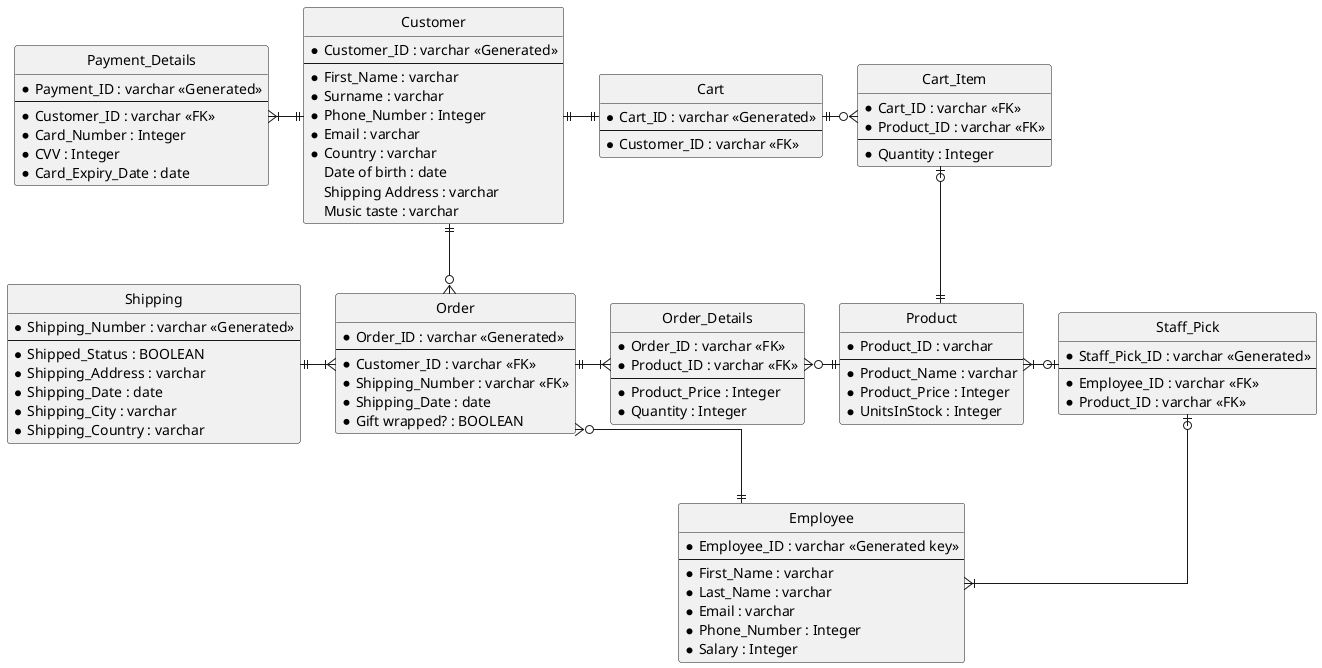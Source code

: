 @startuml HV Lo-Fi

skinparam Style StrictUML
skinparam LineType ortho
skinparam monochrome true

class Customer {
    * Customer_ID : varchar <<Generated>>
--
    * First_Name : varchar
    * Surname : varchar
    * Phone_Number : Integer
    * Email : varchar
    * Country : varchar
    Date of birth : date
    Shipping Address : varchar
    Music taste : varchar
}

class Product {
    * Product_ID : varchar
--
    * Product_Name : varchar
    * Product_Price : Integer
    * UnitsInStock : Integer
}

class Order {
    * Order_ID : varchar <<Generated>>
--
    * Customer_ID : varchar <<FK>>
    * Shipping_Number : varchar <<FK>>
    * Shipping_Date : date
    * Gift wrapped? : BOOLEAN
}

class Shipping {
    * Shipping_Number : varchar <<Generated>>
--
    * Shipped_Status : BOOLEAN
    * Shipping_Address : varchar
    * Shipping_Date : date
    * Shipping_City : varchar
    * Shipping_Country : varchar
}

class Payment_Details {
    * Payment_ID : varchar <<Generated>>
--
    * Customer_ID : varchar <<FK>>
    * Card_Number : Integer
    * CVV : Integer
    * Card_Expiry_Date : date
}

class Order_Details {
    * Order_ID : varchar <<FK>>
    * Product_ID : varchar <<FK>>
--
    * Product_Price : Integer
    * Quantity : Integer
}

class Cart {
    * Cart_ID : varchar <<Generated>>
--
    * Customer_ID : varchar <<FK>>
}

class Cart_Item {
    * Cart_ID : varchar <<FK>>
    * Product_ID : varchar <<FK>>
--
    * Quantity : Integer
}

class Employee {
    * Employee_ID : varchar <<Generated key>>
--
    * First_Name : varchar
    * Last_Name : varchar
    * Email : varchar
    * Phone_Number : Integer
    * Salary : Integer
}

class Staff_Pick {
    * Staff_Pick_ID : varchar <<Generated>>
--
    * Employee_ID : varchar <<FK>>
    * Product_ID : varchar <<FK>>
}

Customer ||--o{ Order
Customer ||-|| Cart
Cart ||-o{ Cart_Item
Cart_Item |o-|| Product
Payment_Details }|-|| Customer
Shipping ||-|{ Order
Order ||-|{ Order_Details
Order_Details }o-|| Product
Staff_Pick |o--|{ Employee
Product }|-o| Staff_Pick
Order }o--|| Employee

@enduml